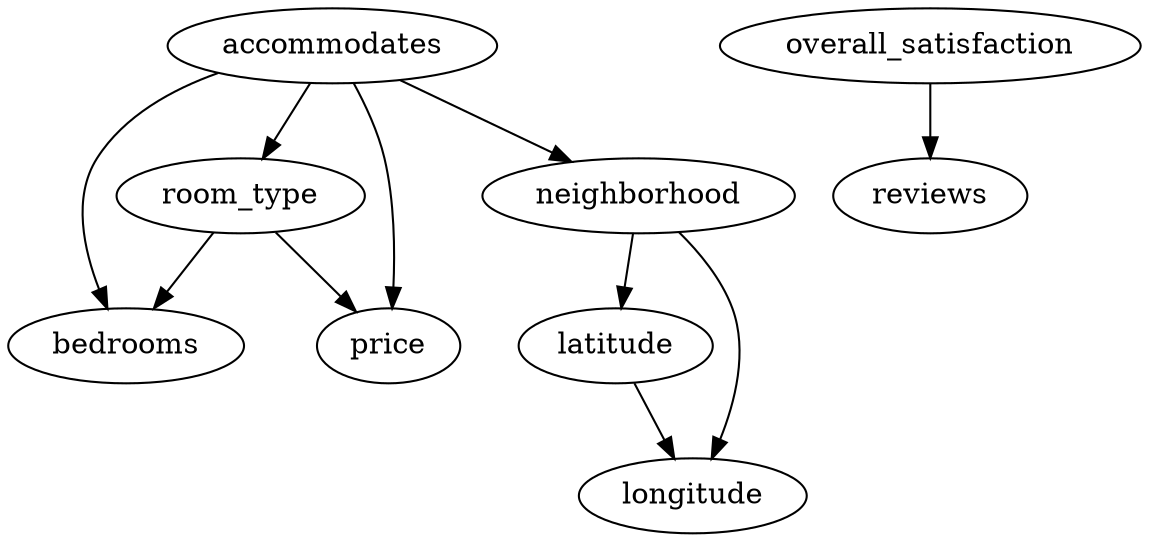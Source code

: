 digraph RELATION {
accommodates->room_type
accommodates->neighborhood
overall_satisfaction->reviews
accommodates->bedrooms
room_type->bedrooms
room_type->price
accommodates->price
neighborhood->latitude
neighborhood->longitude
latitude->longitude
}
